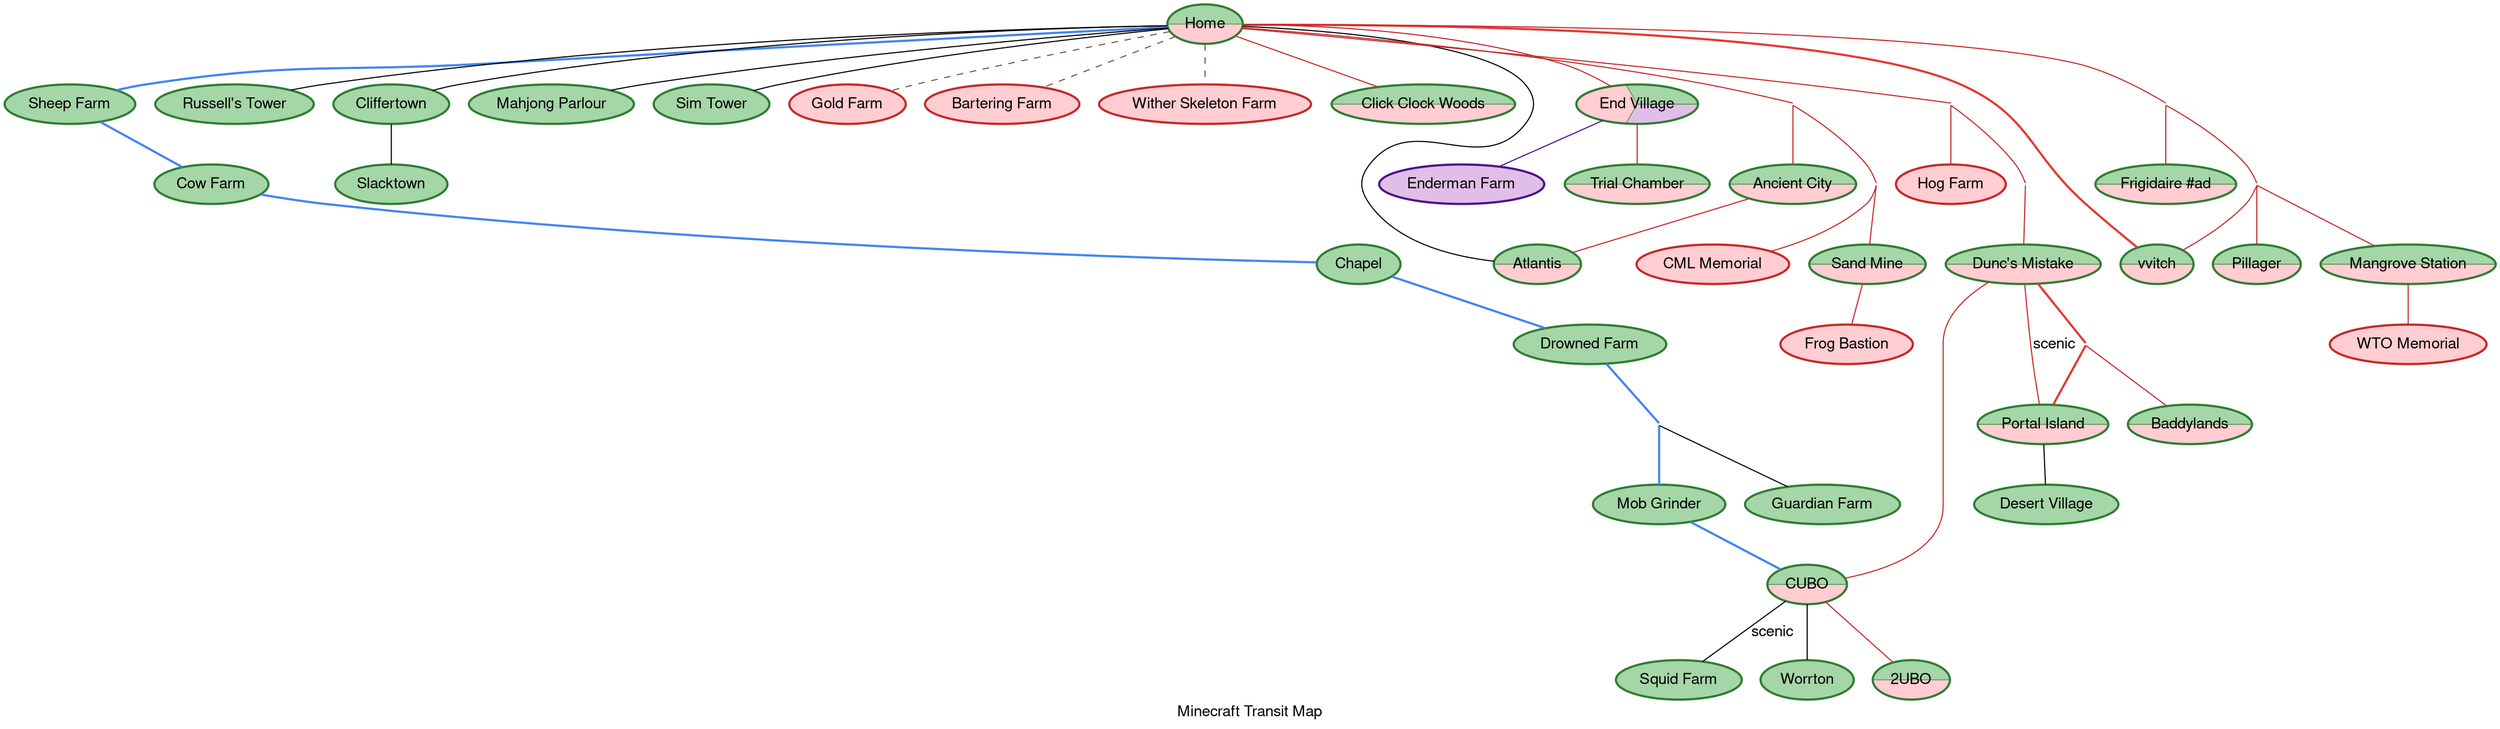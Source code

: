 digraph MinecraftRailMap {
    // Set global graph, node, and edge attributes for a consistent look
    graph [
        mode="KK",
        bb="0,0,20,40",
        overlap="prism",
        bgcolor="white",
        fontname="Helvetica,Arial,sans-serif",
        label="Minecraft Transit Map",
        fontcolor="black",
    ];
    node [
        fontname="Helvetica,Arial,sans-serif",
        style=filled,
        fontcolor="black",
        penwidth=2
    ];
    edge [
        fontname="Helvetica,Arial,sans-serif",
        color="black"
    ];

    // == OVERWORLD NODES ==
    // Nodes are colored in shades of green to represent the Overworld.
    node [color="#2E7D32", fillcolor="#A5D6A7"];
    Chapel [label="Chapel"];
    Cow_Farm [label="Cow Farm"];
    Sheep_Farm [label="Sheep Farm"];
    Drowned_Farm [label="Drowned Farm"];
    Mob_Grinder [label="Mob Grinder"];
    Guardian_Farm [label="Guardian Farm"];
    Russells_Tower [label="Russell's Tower"];
    Cliffertown [label="Cliffertown"];
    Mahjong_Parlour [label="Mahjong Parlour"];
    Desert_Village [label="Desert Village"];
    Slacktown [label="Slacktown"];
    Sim_Tower [label="Sim Tower"];
    Squid_Farm [label="Squid Farm"];
    Worrton [label="Worrton"];

    // == NETHER NODES ==
    node [color="#C62828", fillcolor="#FFCDD2"];
    Gold_Farm [label="Gold Farm"];
    Bartering_Farm [label="Bartering Farm"];
    Wither_Skeleton_Farm [label="Wither Skeleton Farm"];
    Hog_Farm [label="Hog Farm"];
    CML_Memorial [label="CML Memorial"];
    Frog [label="Frog Bastion"];
    WTO_Memorial [label="WTO Memorial"];

    // == THE END NODES ==
    node [color="#4A148C", fillcolor="#E1BEE7"];
    Enderman_Farm [label="Enderman Farm"];

    // == DUAL-DIMENSION NODES ==
    node [style=wedged, penwidth=2, shape=ellipse];
    Home [label="Home", color="#2E7D32", fillcolor="#A5D6A7:#FFCDD2"];
    Baddylands [label="Baddylands", color="#2E7D32", fillcolor="#A5D6A7:#FFCDD2"];
    Portal_Island [label="Portal Island", color="#2E7D32", fillcolor="#A5D6A7:#FFCDD2"];
    _2UBO [label="2UBO", color="#2E7D32", fillcolor="#A5D6A7:#FFCDD2"];
    Pale_Oak_Forest [label="Click Clock Woods", color="#2E7D32", fillcolor="#A5D6A7:#FFCDD2"];
    Atlantis [label="Atlantis", color="#2E7D32", fillcolor="#A5D6A7:#FFCDD2"];
    CUBO [label="CUBO", color="#2E7D32", fillcolor="#A5D6A7:#FFCDD2"];
    Sand_Mine [label="Sand Mine", color="#2E7D32", fillcolor="#A5D6A7:#FFCDD2"];
    Ancient_City [label="Ancient City", color="#2E7D32", fillcolor="#A5D6A7:#FFCDD2"];
    Duncs_Mistake [label="Dunc's Mistake", color="#2E7D32", fillcolor="#A5D6A7:#FFCDD2"];
    Frigidaire_ad [label="Frigidaire #ad", color="#2E7D32", fillcolor="#A5D6A7:#FFCDD2"];
    Pillager [label="Pillager", color="#2E7D32", fillcolor="#A5D6A7:#FFCDD2"];
    Mangrove_Station [label="Mangrove Station", color="#2E7D32", fillcolor="#A5D6A7:#FFCDD2"];
    vvitch [label="vvitch", color="#2E7D32", fillcolor="#A5D6A7:#FFCDD2"];
    Trial_Chamber [label="Trial Chamber", color="#2E7D32", fillcolor="#A5D6A7:#FFCDD2"];

    // == TRI-DIMENSION NODES ==
    End_Village [label="End Village", style=wedged, penwidth=2, shape=ellipse, color="#2E7D32", fillcolor="#A5D6A7:#FFCDD2:#E1BEE7"];

    // Invisible junction nodes
    node [style=invis, shape=point, width=0, height=0, label=""];
    Dragon_Junction;
    Junction2;
    Junction3;
    Junction4;
    Junction5;
    Junction6;
    Junction7;
    Junction8;

    // == EDGES / RAIL CONNECTIONS ==
    // Main railroad line
    edge [dir=none, style=bold, color="#4285F4"];
    Home -> Sheep_Farm;
    Sheep_Farm -> Cow_Farm;
    Cow_Farm -> Chapel;
    Chapel -> Drowned_Farm;
    Drowned_Farm -> Dragon_Junction;
    Dragon_Junction -> Mob_Grinder;
    Mob_Grinder -> CUBO;

    // Spur lines
    edge [dir=none, style=solid, color="black"];
    Dragon_Junction -> Guardian_Farm;
    Home -> Russells_Tower;
    Home -> Cliffertown;
    Cliffertown -> Slacktown;
    Home -> Mahjong_Parlour;
    Home -> Sim_Tower;
    Portal_Island -> Desert_Village;
    Home -> Atlantis; // New Overworld route
    CUBO -> Squid_Farm [label="scenic"];
    CUBO -> Worrton;

    // Nether rail (connects directly to Home)
    edge [dir=none, style=solid, color="#C62828"];
    Home -> Junction2;
    Junction2 -> Hog_Farm;
    Junction2 -> Junction5;
    Junction5 -> Duncs_Mistake;
    Duncs_Mistake -> Portal_Island [label="scenic"]; // Local line
    Duncs_Mistake -> CUBO;
    CUBO -> _2UBO;
    Home -> End_Village;
    Home -> Pale_Oak_Forest;
    Home -> Junction3;
    Junction3 -> Ancient_City;
    Ancient_City -> Atlantis; // Existing Nether route
    Junction3 -> Junction4;
    Junction4 -> CML_Memorial;
    Junction4 -> Sand_Mine;
    Sand_Mine -> Frog;
    Junction6 -> Baddylands;
    Home -> Junction7;
    Junction7 -> Frigidaire_ad;
    Junction7 -> Junction8;
    Junction8 -> vvitch;
    Junction8 -> Mangrove_Station;
    Mangrove_Station -> WTO_Memorial;
    Junction8 -> Pillager;
    End_Village -> Trial_Chamber;

    // Nether Express Rail
    edge [dir=none, style=bold, color="#E53935"];
    Duncs_Mistake -> Junction6 -> Portal_Island; // Express line
    Home -> vvitch;

    // End rail (connects directly to End Village)
    edge [dir=none, style=solid, color="#4A148C"];
    End_Village -> Enderman_Farm;

    // Footpath (connects directly to Home)
    edge [dir=none, style=dashed, color="#795548"];
    Home -> Gold_Farm;
    Home -> Bartering_Farm;
    Home -> Wither_Skeleton_Farm;
}
